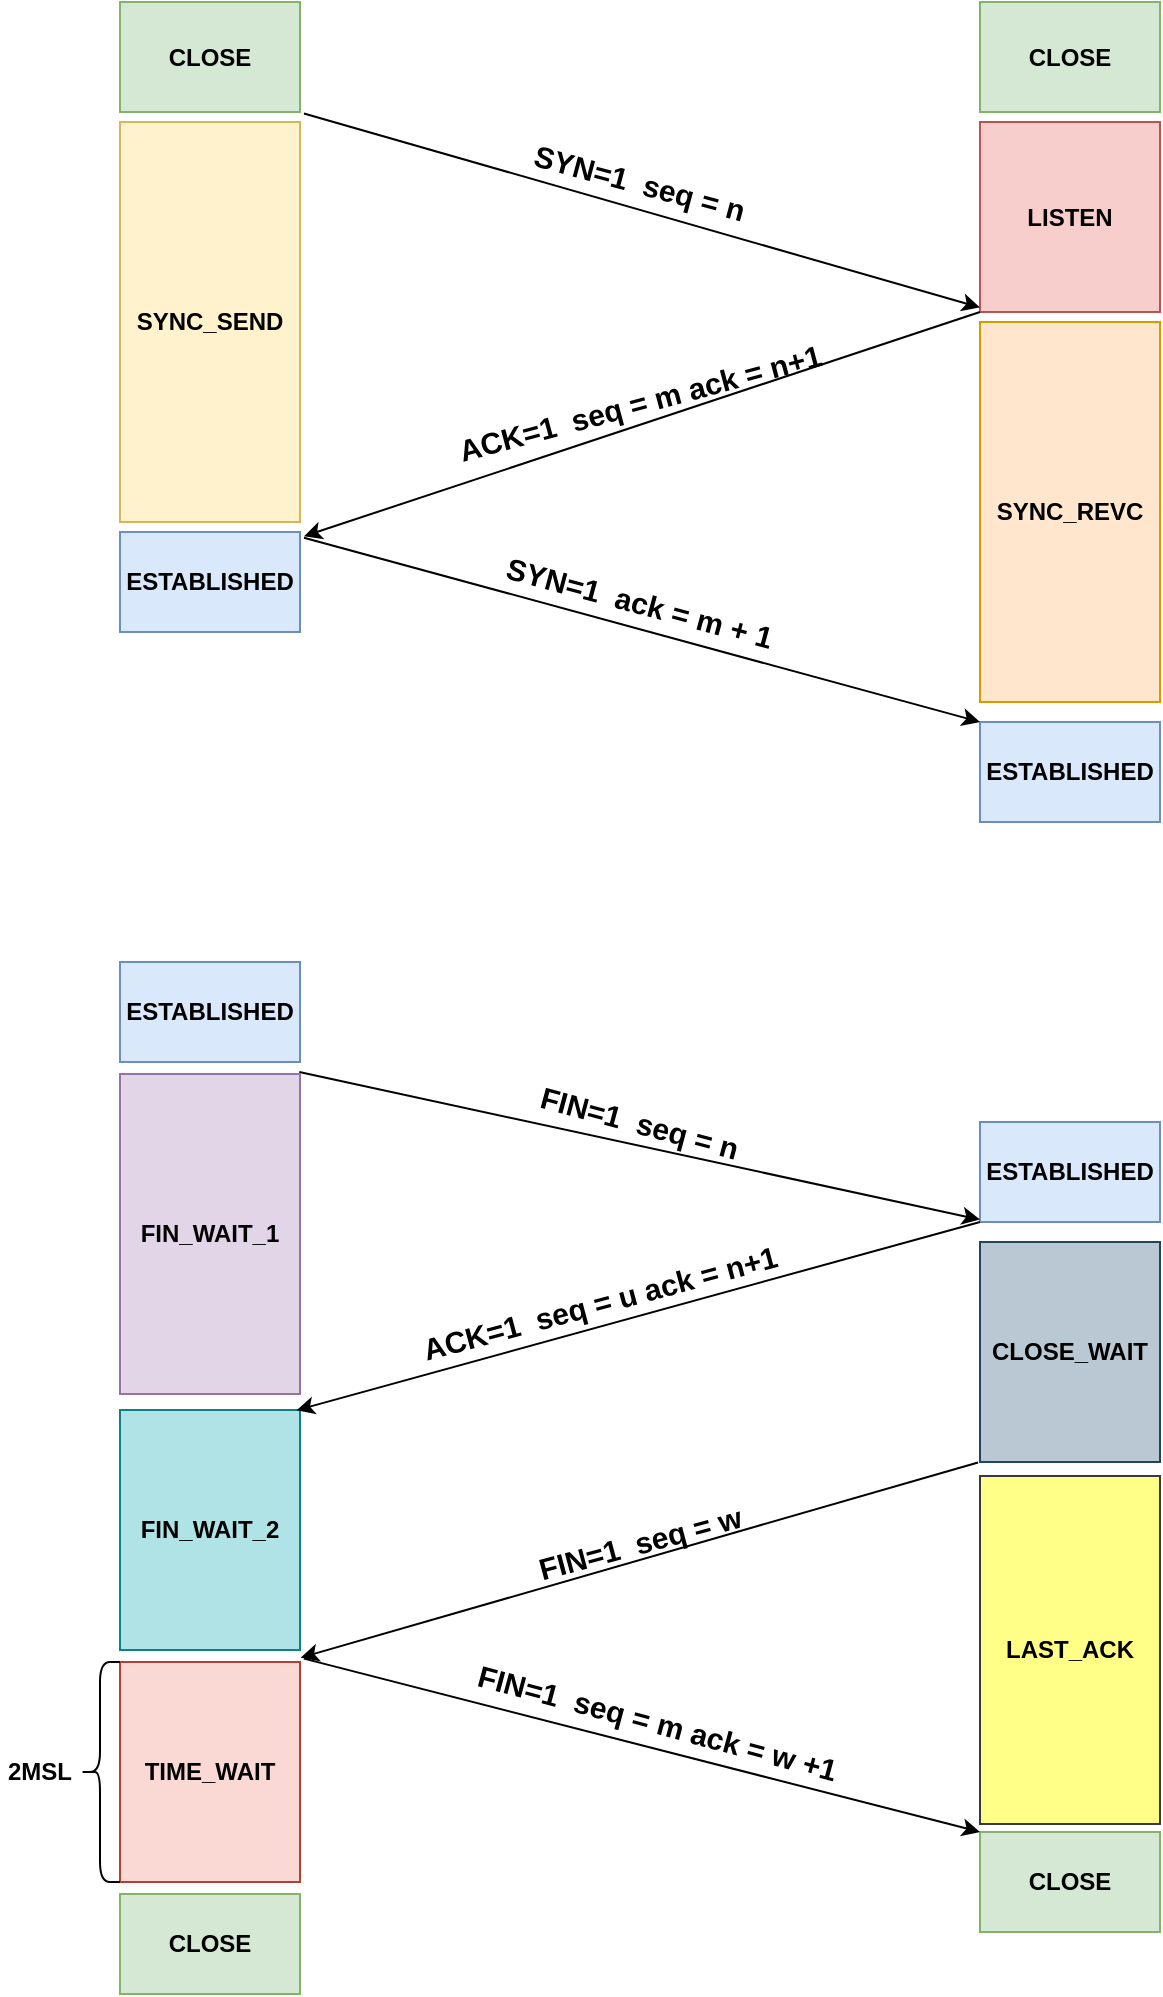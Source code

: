 <mxfile version="12.3.3" type="github" pages="1">
  <diagram id="9FEHb_WLnoKMGhMwpZKW" name="第 1 页">
    <mxGraphModel dx="1408" dy="748" grid="0" gridSize="10" guides="1" tooltips="1" connect="1" arrows="1" fold="1" page="1" pageScale="1" pageWidth="4681" pageHeight="3300" math="0" shadow="0">
      <root>
        <mxCell id="0"/>
        <mxCell id="1" parent="0"/>
        <mxCell id="2O-RAt6t5xSQddA-2Dkh-2" value="CLOSE" style="rounded=0;whiteSpace=wrap;html=1;fillColor=#d5e8d4;strokeColor=#82b366;fontStyle=1" vertex="1" parent="1">
          <mxGeometry x="600" y="240" width="90" height="55" as="geometry"/>
        </mxCell>
        <mxCell id="2O-RAt6t5xSQddA-2Dkh-3" value="LISTEN" style="rounded=0;whiteSpace=wrap;html=1;fillColor=#f8cecc;strokeColor=#b85450;fontStyle=1" vertex="1" parent="1">
          <mxGeometry x="1030" y="300" width="90" height="95" as="geometry"/>
        </mxCell>
        <mxCell id="2O-RAt6t5xSQddA-2Dkh-5" value="" style="endArrow=classic;html=1;entryX=0;entryY=0.976;entryDx=0;entryDy=0;entryPerimeter=0;exitX=1.022;exitY=1.014;exitDx=0;exitDy=0;exitPerimeter=0;fontStyle=1" edge="1" parent="1" source="2O-RAt6t5xSQddA-2Dkh-2" target="2O-RAt6t5xSQddA-2Dkh-3">
          <mxGeometry width="50" height="50" relative="1" as="geometry">
            <mxPoint x="390" y="285" as="sourcePoint"/>
            <mxPoint x="440" y="235" as="targetPoint"/>
          </mxGeometry>
        </mxCell>
        <mxCell id="2O-RAt6t5xSQddA-2Dkh-6" value="ESTABLISHED" style="rounded=0;whiteSpace=wrap;html=1;fillColor=#dae8fc;strokeColor=#6c8ebf;fontStyle=1" vertex="1" parent="1">
          <mxGeometry x="600" y="505" width="90" height="50" as="geometry"/>
        </mxCell>
        <mxCell id="2O-RAt6t5xSQddA-2Dkh-7" value="" style="endArrow=classic;html=1;exitX=0;exitY=1;exitDx=0;exitDy=0;exitPerimeter=0;entryX=1.022;entryY=0.043;entryDx=0;entryDy=0;entryPerimeter=0;fontStyle=1" edge="1" parent="1" source="2O-RAt6t5xSQddA-2Dkh-3" target="2O-RAt6t5xSQddA-2Dkh-6">
          <mxGeometry width="50" height="50" relative="1" as="geometry">
            <mxPoint x="420" y="565" as="sourcePoint"/>
            <mxPoint x="470" y="515" as="targetPoint"/>
          </mxGeometry>
        </mxCell>
        <mxCell id="2O-RAt6t5xSQddA-2Dkh-8" value="ESTABLISHED" style="rounded=0;whiteSpace=wrap;html=1;fillColor=#dae8fc;strokeColor=#6c8ebf;fontStyle=1" vertex="1" parent="1">
          <mxGeometry x="1030" y="600" width="90" height="50" as="geometry"/>
        </mxCell>
        <mxCell id="2O-RAt6t5xSQddA-2Dkh-9" value="" style="endArrow=classic;html=1;entryX=0;entryY=0;entryDx=0;entryDy=0;entryPerimeter=0;exitX=1.022;exitY=0.057;exitDx=0;exitDy=0;exitPerimeter=0;fontStyle=1" edge="1" parent="1" source="2O-RAt6t5xSQddA-2Dkh-6" target="2O-RAt6t5xSQddA-2Dkh-8">
          <mxGeometry width="50" height="50" relative="1" as="geometry">
            <mxPoint x="701.98" y="341.96" as="sourcePoint"/>
            <mxPoint x="1300" y="390.92" as="targetPoint"/>
          </mxGeometry>
        </mxCell>
        <mxCell id="2O-RAt6t5xSQddA-2Dkh-10" value="ESTABLISHED" style="rounded=0;whiteSpace=wrap;html=1;fillColor=#dae8fc;strokeColor=#6c8ebf;fontStyle=1" vertex="1" parent="1">
          <mxGeometry x="600" y="720" width="90" height="50" as="geometry"/>
        </mxCell>
        <mxCell id="2O-RAt6t5xSQddA-2Dkh-11" value="ESTABLISHED" style="rounded=0;whiteSpace=wrap;html=1;fillColor=#dae8fc;strokeColor=#6c8ebf;fontStyle=1" vertex="1" parent="1">
          <mxGeometry x="1030" y="800" width="90" height="50" as="geometry"/>
        </mxCell>
        <mxCell id="2O-RAt6t5xSQddA-2Dkh-12" value="" style="endArrow=classic;html=1;entryX=0;entryY=0.976;entryDx=0;entryDy=0;entryPerimeter=0;exitX=0.996;exitY=-0.006;exitDx=0;exitDy=0;exitPerimeter=0;strokeWidth=1;fontStyle=1" edge="1" parent="1" source="2O-RAt6t5xSQddA-2Dkh-21" target="2O-RAt6t5xSQddA-2Dkh-11">
          <mxGeometry width="50" height="50" relative="1" as="geometry">
            <mxPoint x="692" y="762" as="sourcePoint"/>
            <mxPoint x="440" y="665" as="targetPoint"/>
          </mxGeometry>
        </mxCell>
        <mxCell id="2O-RAt6t5xSQddA-2Dkh-13" value="&lt;span style=&quot;white-space: normal&quot;&gt;FIN_WAIT_2&lt;/span&gt;" style="rounded=0;whiteSpace=wrap;html=1;fillColor=#b0e3e6;strokeColor=#0e8088;fontStyle=1" vertex="1" parent="1">
          <mxGeometry x="600" y="944" width="90" height="120" as="geometry"/>
        </mxCell>
        <mxCell id="2O-RAt6t5xSQddA-2Dkh-14" value="" style="endArrow=classic;html=1;exitX=0;exitY=1;exitDx=0;exitDy=0;exitPerimeter=0;entryX=0.981;entryY=0.001;entryDx=0;entryDy=0;entryPerimeter=0;fontStyle=1" edge="1" parent="1" source="2O-RAt6t5xSQddA-2Dkh-11" target="2O-RAt6t5xSQddA-2Dkh-13">
          <mxGeometry width="50" height="50" relative="1" as="geometry">
            <mxPoint x="420" y="995" as="sourcePoint"/>
            <mxPoint x="692" y="940" as="targetPoint"/>
          </mxGeometry>
        </mxCell>
        <mxCell id="2O-RAt6t5xSQddA-2Dkh-15" value="CLOSE" style="rounded=0;whiteSpace=wrap;html=1;fillColor=#d5e8d4;strokeColor=#82b366;fontStyle=1" vertex="1" parent="1">
          <mxGeometry x="1030" y="1155" width="90" height="50" as="geometry"/>
        </mxCell>
        <mxCell id="2O-RAt6t5xSQddA-2Dkh-16" value="" style="endArrow=classic;html=1;entryX=0;entryY=0;entryDx=0;entryDy=0;entryPerimeter=0;exitX=1.022;exitY=1.036;exitDx=0;exitDy=0;exitPerimeter=0;fontStyle=1" edge="1" parent="1" source="2O-RAt6t5xSQddA-2Dkh-13" target="2O-RAt6t5xSQddA-2Dkh-15">
          <mxGeometry width="50" height="50" relative="1" as="geometry">
            <mxPoint x="701.98" y="771.96" as="sourcePoint"/>
            <mxPoint x="1300" y="820.92" as="targetPoint"/>
          </mxGeometry>
        </mxCell>
        <mxCell id="2O-RAt6t5xSQddA-2Dkh-17" value="SYNC_SEND" style="rounded=0;whiteSpace=wrap;html=1;fillColor=#fff2cc;strokeColor=#d6b656;fontStyle=1" vertex="1" parent="1">
          <mxGeometry x="600" y="300" width="90" height="200" as="geometry"/>
        </mxCell>
        <mxCell id="2O-RAt6t5xSQddA-2Dkh-18" value="SYNC_REVC" style="rounded=0;whiteSpace=wrap;html=1;fillColor=#ffe6cc;strokeColor=#d79b00;fontStyle=1" vertex="1" parent="1">
          <mxGeometry x="1030" y="400" width="90" height="190" as="geometry"/>
        </mxCell>
        <mxCell id="2O-RAt6t5xSQddA-2Dkh-19" value="CLOSE_WAIT" style="rounded=0;whiteSpace=wrap;html=1;fillColor=#bac8d3;strokeColor=#23445d;fontStyle=1" vertex="1" parent="1">
          <mxGeometry x="1030" y="860" width="90" height="110" as="geometry"/>
        </mxCell>
        <mxCell id="2O-RAt6t5xSQddA-2Dkh-20" value="" style="endArrow=classic;html=1;exitX=-0.011;exitY=1.002;exitDx=0;exitDy=0;exitPerimeter=0;entryX=1.004;entryY=1.032;entryDx=0;entryDy=0;entryPerimeter=0;fontStyle=1" edge="1" parent="1" source="2O-RAt6t5xSQddA-2Dkh-19" target="2O-RAt6t5xSQddA-2Dkh-13">
          <mxGeometry width="50" height="50" relative="1" as="geometry">
            <mxPoint x="1225" y="825" as="sourcePoint"/>
            <mxPoint x="701.98" y="951.02" as="targetPoint"/>
          </mxGeometry>
        </mxCell>
        <mxCell id="2O-RAt6t5xSQddA-2Dkh-21" value="FIN_WAIT_1" style="rounded=0;whiteSpace=wrap;html=1;fillColor=#e1d5e7;strokeColor=#9673a6;fontStyle=1" vertex="1" parent="1">
          <mxGeometry x="600" y="776" width="90" height="160" as="geometry"/>
        </mxCell>
        <mxCell id="2O-RAt6t5xSQddA-2Dkh-22" value="TIME_WAIT" style="rounded=0;whiteSpace=wrap;html=1;fillColor=#fad9d5;strokeColor=#ae4132;fontStyle=1" vertex="1" parent="1">
          <mxGeometry x="600" y="1070" width="90" height="110" as="geometry"/>
        </mxCell>
        <mxCell id="2O-RAt6t5xSQddA-2Dkh-23" value="LAST_ACK" style="rounded=0;whiteSpace=wrap;html=1;fillColor=#ffff88;strokeColor=#36393d;fontStyle=1" vertex="1" parent="1">
          <mxGeometry x="1030" y="977" width="90" height="174" as="geometry"/>
        </mxCell>
        <mxCell id="2O-RAt6t5xSQddA-2Dkh-25" value="CLOSE" style="rounded=0;whiteSpace=wrap;html=1;fillColor=#d5e8d4;strokeColor=#82b366;fontStyle=1" vertex="1" parent="1">
          <mxGeometry x="600" y="1186" width="90" height="50" as="geometry"/>
        </mxCell>
        <mxCell id="2O-RAt6t5xSQddA-2Dkh-26" value="CLOSE" style="rounded=0;whiteSpace=wrap;html=1;fillColor=#d5e8d4;strokeColor=#82b366;fontStyle=1" vertex="1" parent="1">
          <mxGeometry x="1030" y="240" width="90" height="55" as="geometry"/>
        </mxCell>
        <mxCell id="2O-RAt6t5xSQddA-2Dkh-28" value="&lt;span style=&quot;white-space: nowrap; font-size: 15px;&quot;&gt;SYN=1&amp;nbsp; seq = n&lt;/span&gt;" style="text;html=1;strokeColor=none;fillColor=none;align=center;verticalAlign=middle;whiteSpace=wrap;rounded=0;rotation=15;fontStyle=1;fontSize=15;" vertex="1" parent="1">
          <mxGeometry x="840" y="320" width="40" height="20" as="geometry"/>
        </mxCell>
        <mxCell id="2O-RAt6t5xSQddA-2Dkh-29" value="&lt;span style=&quot;white-space: nowrap; font-size: 15px;&quot;&gt;ACK=1&amp;nbsp; seq = m ack = n+1&lt;/span&gt;" style="text;html=1;strokeColor=none;fillColor=none;align=center;verticalAlign=middle;whiteSpace=wrap;rounded=0;rotation=-15;fontStyle=1;fontSize=15;" vertex="1" parent="1">
          <mxGeometry x="840" y="430" width="40" height="20" as="geometry"/>
        </mxCell>
        <mxCell id="2O-RAt6t5xSQddA-2Dkh-30" value="&lt;span style=&quot;white-space: nowrap; font-size: 15px;&quot;&gt;SYN=1&amp;nbsp; ack = m + 1&lt;/span&gt;" style="text;html=1;strokeColor=none;fillColor=none;align=center;verticalAlign=middle;whiteSpace=wrap;rounded=0;rotation=15;fontStyle=1;fontSize=15;" vertex="1" parent="1">
          <mxGeometry x="840" y="530" width="40" height="20" as="geometry"/>
        </mxCell>
        <mxCell id="2O-RAt6t5xSQddA-2Dkh-34" value="&lt;span style=&quot;white-space: nowrap; font-size: 15px;&quot;&gt;FIN=1&amp;nbsp; seq = n&lt;/span&gt;" style="text;html=1;strokeColor=none;fillColor=none;align=center;verticalAlign=middle;whiteSpace=wrap;rounded=0;rotation=15;fontStyle=1;fontSize=15;" vertex="1" parent="1">
          <mxGeometry x="840" y="790" width="40" height="20" as="geometry"/>
        </mxCell>
        <mxCell id="2O-RAt6t5xSQddA-2Dkh-35" value="&lt;span style=&quot;white-space: nowrap; font-size: 15px;&quot;&gt;ACK=1&amp;nbsp; seq = u ack = n+1&lt;/span&gt;" style="text;html=1;strokeColor=none;fillColor=none;align=center;verticalAlign=middle;whiteSpace=wrap;rounded=0;rotation=-15;fontStyle=1;fontSize=15;" vertex="1" parent="1">
          <mxGeometry x="820" y="880" width="40" height="20" as="geometry"/>
        </mxCell>
        <mxCell id="2O-RAt6t5xSQddA-2Dkh-36" value="&lt;span style=&quot;white-space: nowrap; font-size: 15px;&quot;&gt;FIN=1&amp;nbsp; seq = w&lt;/span&gt;" style="text;html=1;strokeColor=none;fillColor=none;align=center;verticalAlign=middle;whiteSpace=wrap;rounded=0;rotation=-15;fontStyle=1;fontSize=15;" vertex="1" parent="1">
          <mxGeometry x="840" y="1000" width="40" height="20" as="geometry"/>
        </mxCell>
        <mxCell id="2O-RAt6t5xSQddA-2Dkh-37" value="&lt;span style=&quot;white-space: nowrap; font-size: 15px;&quot;&gt;FIN=1&amp;nbsp; seq = m ack = w +1&lt;/span&gt;" style="text;html=1;strokeColor=none;fillColor=none;align=center;verticalAlign=middle;whiteSpace=wrap;rounded=0;rotation=15;fontStyle=1;fontSize=15;" vertex="1" parent="1">
          <mxGeometry x="809" y="1090" width="120" height="20" as="geometry"/>
        </mxCell>
        <mxCell id="2O-RAt6t5xSQddA-2Dkh-39" value="" style="shape=curlyBracket;whiteSpace=wrap;html=1;rounded=1;fontStyle=1" vertex="1" parent="1">
          <mxGeometry x="580" y="1070" width="20" height="110" as="geometry"/>
        </mxCell>
        <mxCell id="2O-RAt6t5xSQddA-2Dkh-40" value="2MSL" style="text;html=1;strokeColor=none;fillColor=none;align=center;verticalAlign=middle;whiteSpace=wrap;rounded=0;fontStyle=1" vertex="1" parent="1">
          <mxGeometry x="540" y="1115" width="40" height="20" as="geometry"/>
        </mxCell>
      </root>
    </mxGraphModel>
  </diagram>
</mxfile>
